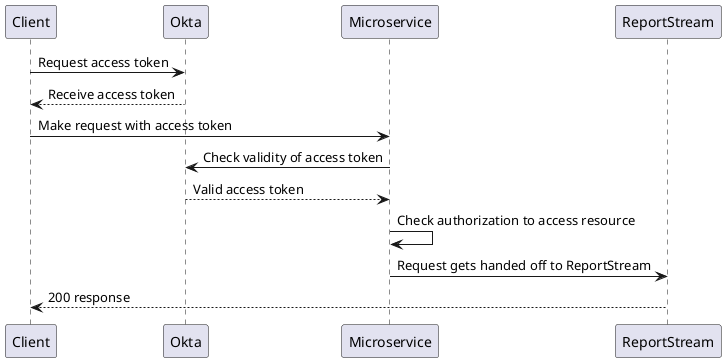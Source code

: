 @startuml
Client -> Okta: Request access token
Okta --> Client: Receive access token
Client -> Microservice: Make request with access token
Microservice -> Okta: Check validity of access token
Okta --> Microservice: Valid access token
Microservice -> Microservice: Check authorization to access resource
Microservice -> ReportStream: Request gets handed off to ReportStream
ReportStream --> Client: 200 response
@enduml